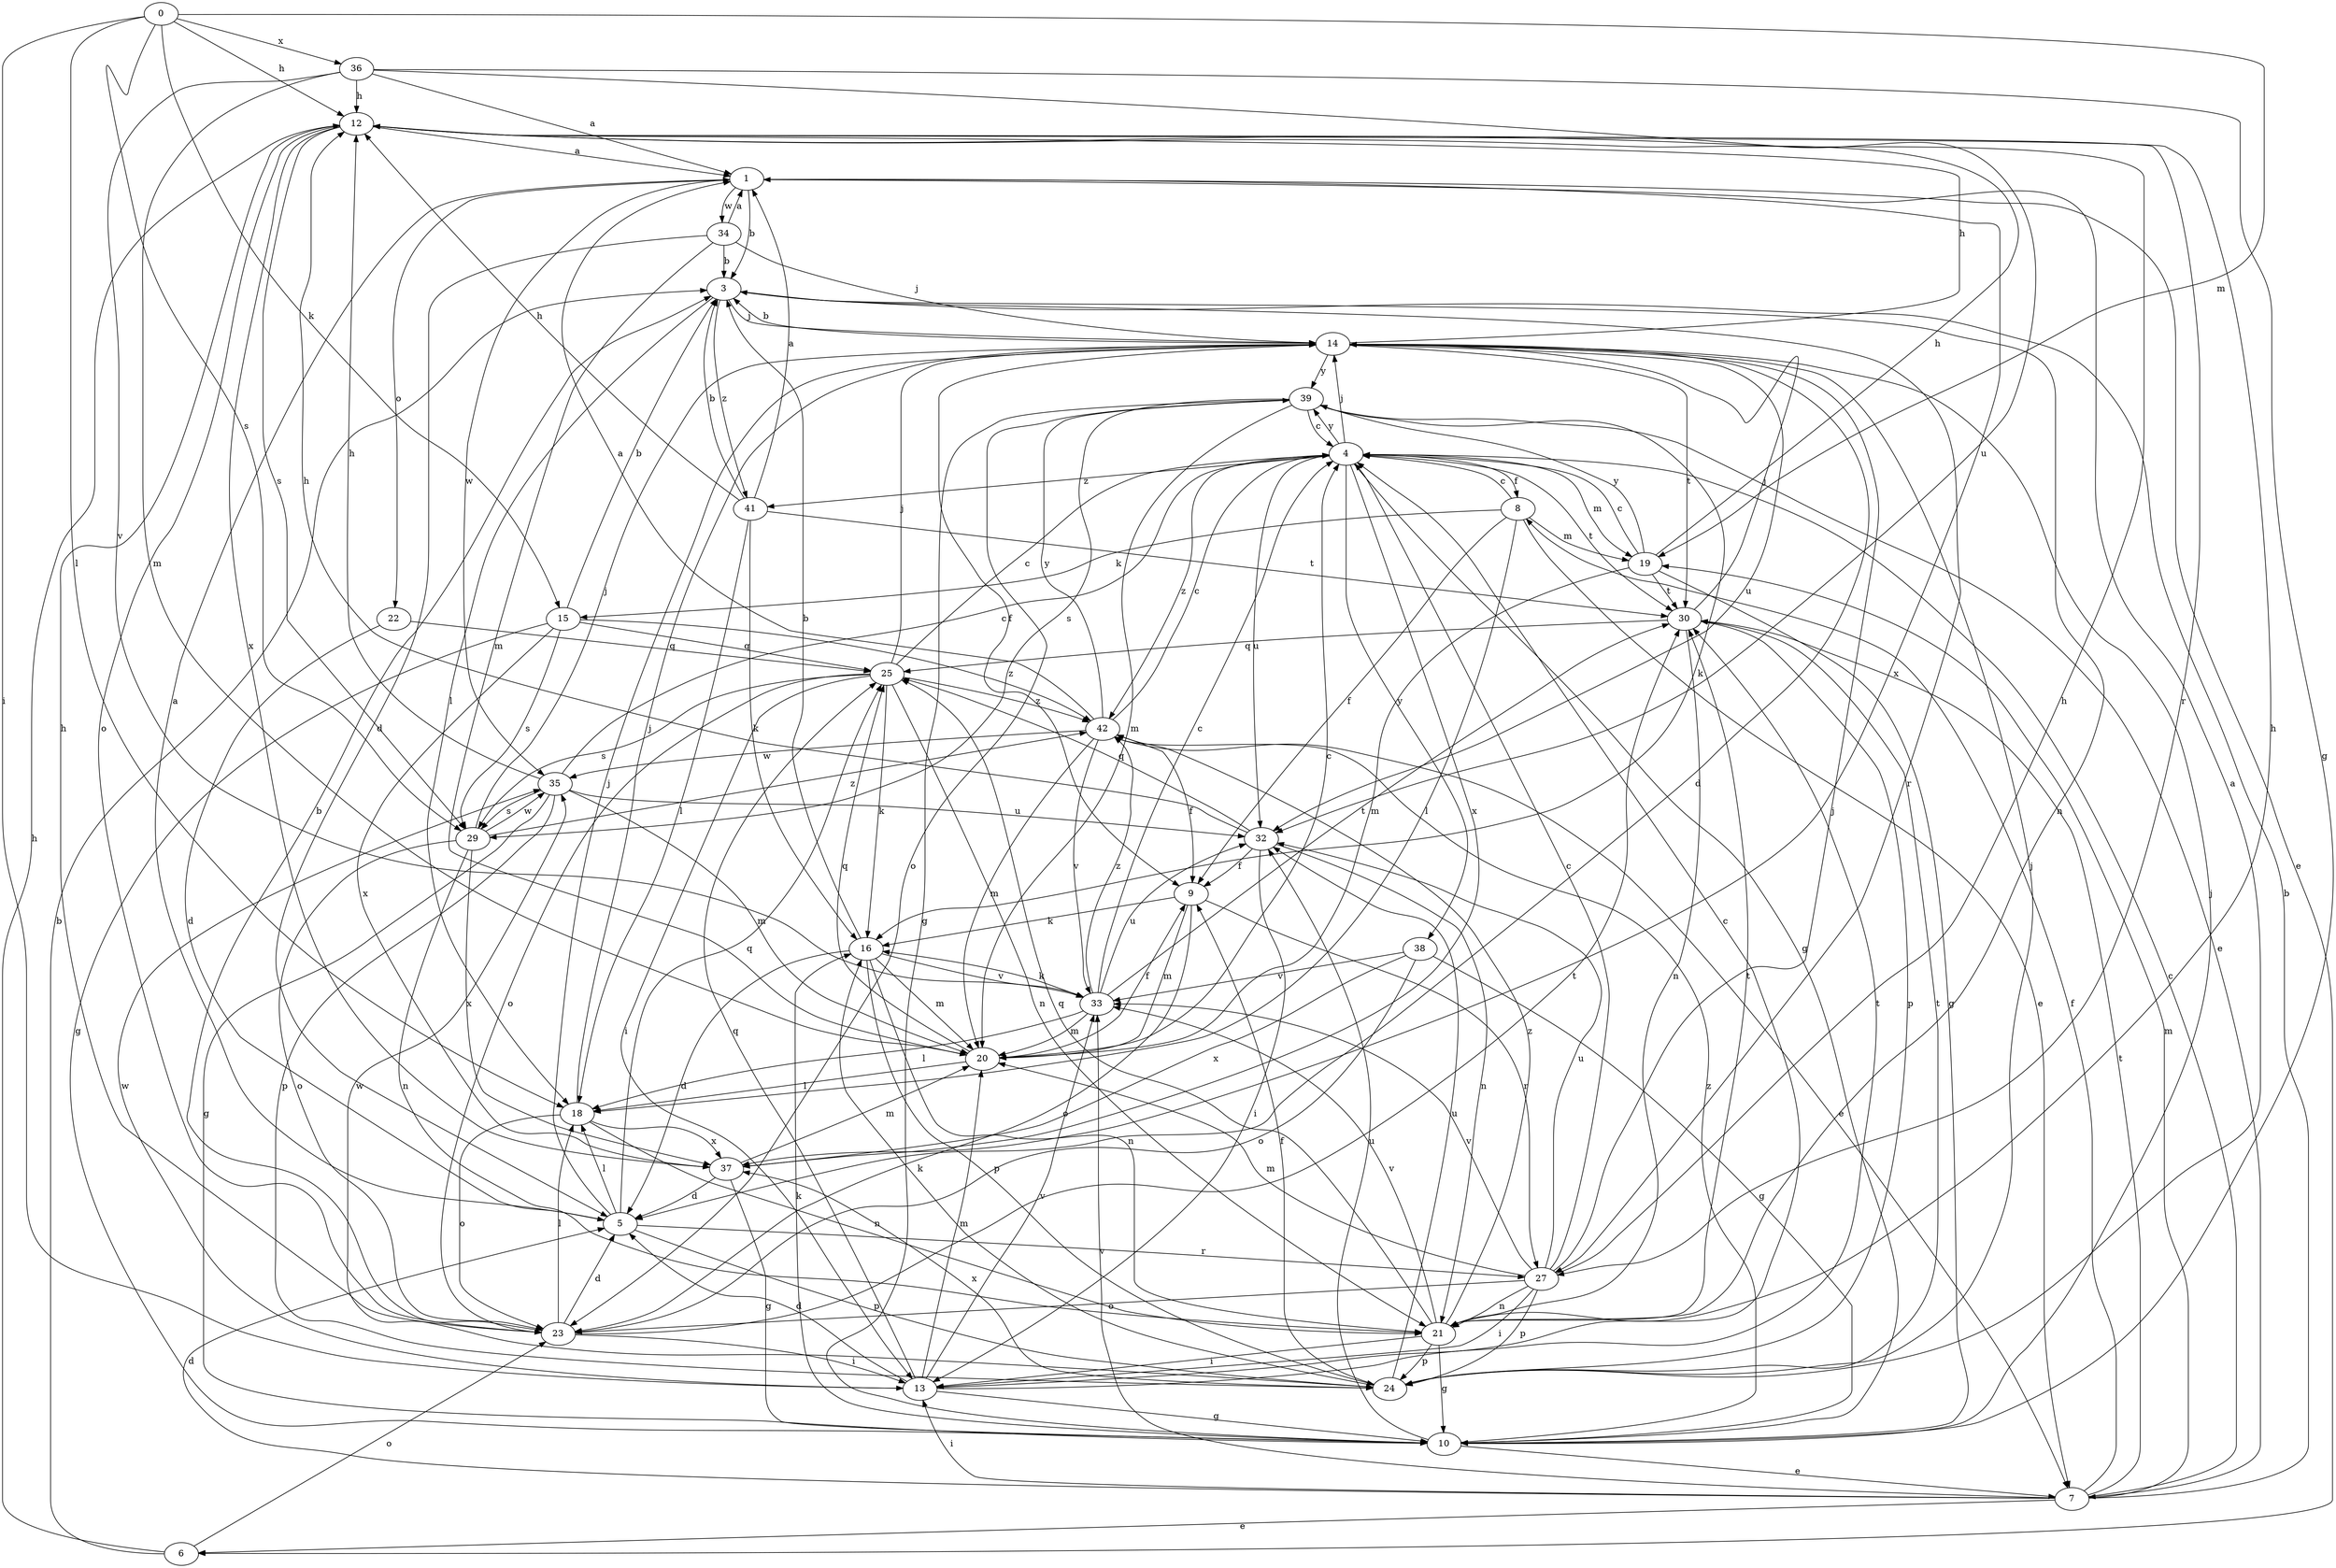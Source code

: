 strict digraph  {
0;
1;
3;
4;
5;
6;
7;
8;
9;
10;
12;
13;
14;
15;
16;
18;
19;
20;
21;
22;
23;
24;
25;
27;
29;
30;
32;
33;
34;
35;
36;
37;
38;
39;
41;
42;
0 -> 12  [label=h];
0 -> 13  [label=i];
0 -> 15  [label=k];
0 -> 18  [label=l];
0 -> 19  [label=m];
0 -> 29  [label=s];
0 -> 36  [label=x];
1 -> 3  [label=b];
1 -> 6  [label=e];
1 -> 22  [label=o];
1 -> 34  [label=w];
1 -> 35  [label=w];
1 -> 37  [label=x];
3 -> 14  [label=j];
3 -> 18  [label=l];
3 -> 21  [label=n];
3 -> 27  [label=r];
3 -> 41  [label=z];
4 -> 8  [label=f];
4 -> 10  [label=g];
4 -> 14  [label=j];
4 -> 19  [label=m];
4 -> 30  [label=t];
4 -> 32  [label=u];
4 -> 37  [label=x];
4 -> 38  [label=y];
4 -> 39  [label=y];
4 -> 41  [label=z];
4 -> 42  [label=z];
5 -> 1  [label=a];
5 -> 14  [label=j];
5 -> 18  [label=l];
5 -> 24  [label=p];
5 -> 25  [label=q];
5 -> 27  [label=r];
6 -> 3  [label=b];
6 -> 12  [label=h];
6 -> 23  [label=o];
7 -> 3  [label=b];
7 -> 4  [label=c];
7 -> 5  [label=d];
7 -> 6  [label=e];
7 -> 8  [label=f];
7 -> 13  [label=i];
7 -> 19  [label=m];
7 -> 30  [label=t];
7 -> 33  [label=v];
8 -> 4  [label=c];
8 -> 7  [label=e];
8 -> 9  [label=f];
8 -> 15  [label=k];
8 -> 18  [label=l];
8 -> 19  [label=m];
9 -> 16  [label=k];
9 -> 20  [label=m];
9 -> 23  [label=o];
9 -> 27  [label=r];
10 -> 7  [label=e];
10 -> 14  [label=j];
10 -> 16  [label=k];
10 -> 32  [label=u];
10 -> 42  [label=z];
12 -> 1  [label=a];
12 -> 23  [label=o];
12 -> 27  [label=r];
12 -> 29  [label=s];
12 -> 37  [label=x];
13 -> 4  [label=c];
13 -> 5  [label=d];
13 -> 10  [label=g];
13 -> 20  [label=m];
13 -> 25  [label=q];
13 -> 30  [label=t];
13 -> 33  [label=v];
13 -> 35  [label=w];
14 -> 3  [label=b];
14 -> 5  [label=d];
14 -> 9  [label=f];
14 -> 12  [label=h];
14 -> 30  [label=t];
14 -> 32  [label=u];
14 -> 39  [label=y];
15 -> 3  [label=b];
15 -> 10  [label=g];
15 -> 25  [label=q];
15 -> 29  [label=s];
15 -> 37  [label=x];
15 -> 42  [label=z];
16 -> 3  [label=b];
16 -> 5  [label=d];
16 -> 20  [label=m];
16 -> 21  [label=n];
16 -> 24  [label=p];
16 -> 33  [label=v];
18 -> 14  [label=j];
18 -> 21  [label=n];
18 -> 23  [label=o];
18 -> 37  [label=x];
19 -> 4  [label=c];
19 -> 10  [label=g];
19 -> 12  [label=h];
19 -> 20  [label=m];
19 -> 30  [label=t];
19 -> 39  [label=y];
20 -> 4  [label=c];
20 -> 9  [label=f];
20 -> 18  [label=l];
20 -> 25  [label=q];
21 -> 10  [label=g];
21 -> 12  [label=h];
21 -> 13  [label=i];
21 -> 24  [label=p];
21 -> 25  [label=q];
21 -> 30  [label=t];
21 -> 33  [label=v];
21 -> 42  [label=z];
22 -> 5  [label=d];
22 -> 25  [label=q];
23 -> 3  [label=b];
23 -> 5  [label=d];
23 -> 12  [label=h];
23 -> 13  [label=i];
23 -> 18  [label=l];
23 -> 30  [label=t];
24 -> 1  [label=a];
24 -> 9  [label=f];
24 -> 14  [label=j];
24 -> 16  [label=k];
24 -> 30  [label=t];
24 -> 32  [label=u];
24 -> 35  [label=w];
24 -> 37  [label=x];
25 -> 4  [label=c];
25 -> 13  [label=i];
25 -> 14  [label=j];
25 -> 16  [label=k];
25 -> 21  [label=n];
25 -> 23  [label=o];
25 -> 29  [label=s];
25 -> 42  [label=z];
27 -> 4  [label=c];
27 -> 12  [label=h];
27 -> 13  [label=i];
27 -> 14  [label=j];
27 -> 20  [label=m];
27 -> 21  [label=n];
27 -> 23  [label=o];
27 -> 24  [label=p];
27 -> 32  [label=u];
27 -> 33  [label=v];
29 -> 14  [label=j];
29 -> 21  [label=n];
29 -> 23  [label=o];
29 -> 35  [label=w];
29 -> 37  [label=x];
29 -> 42  [label=z];
30 -> 14  [label=j];
30 -> 21  [label=n];
30 -> 24  [label=p];
30 -> 25  [label=q];
32 -> 9  [label=f];
32 -> 12  [label=h];
32 -> 13  [label=i];
32 -> 21  [label=n];
32 -> 25  [label=q];
33 -> 4  [label=c];
33 -> 16  [label=k];
33 -> 18  [label=l];
33 -> 20  [label=m];
33 -> 30  [label=t];
33 -> 32  [label=u];
33 -> 42  [label=z];
34 -> 1  [label=a];
34 -> 3  [label=b];
34 -> 5  [label=d];
34 -> 14  [label=j];
34 -> 20  [label=m];
35 -> 4  [label=c];
35 -> 10  [label=g];
35 -> 12  [label=h];
35 -> 20  [label=m];
35 -> 24  [label=p];
35 -> 29  [label=s];
35 -> 32  [label=u];
36 -> 1  [label=a];
36 -> 10  [label=g];
36 -> 12  [label=h];
36 -> 20  [label=m];
36 -> 32  [label=u];
36 -> 33  [label=v];
37 -> 5  [label=d];
37 -> 10  [label=g];
37 -> 20  [label=m];
38 -> 10  [label=g];
38 -> 23  [label=o];
38 -> 33  [label=v];
38 -> 37  [label=x];
39 -> 4  [label=c];
39 -> 7  [label=e];
39 -> 10  [label=g];
39 -> 16  [label=k];
39 -> 20  [label=m];
39 -> 23  [label=o];
39 -> 29  [label=s];
41 -> 1  [label=a];
41 -> 3  [label=b];
41 -> 12  [label=h];
41 -> 16  [label=k];
41 -> 18  [label=l];
41 -> 30  [label=t];
42 -> 1  [label=a];
42 -> 4  [label=c];
42 -> 7  [label=e];
42 -> 9  [label=f];
42 -> 20  [label=m];
42 -> 33  [label=v];
42 -> 35  [label=w];
42 -> 39  [label=y];
}
